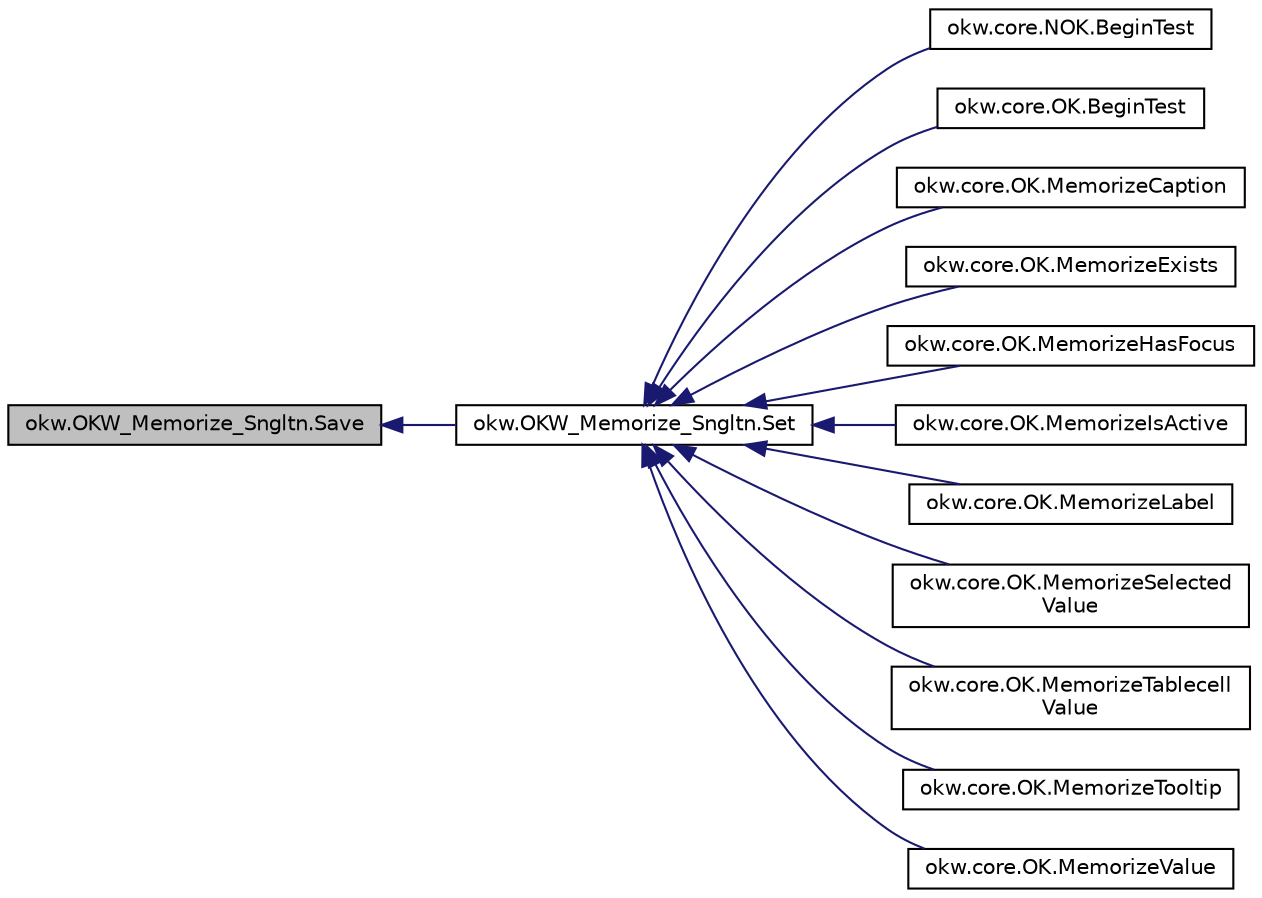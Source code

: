 digraph "okw.OKW_Memorize_Sngltn.Save"
{
 // INTERACTIVE_SVG=YES
  edge [fontname="Helvetica",fontsize="10",labelfontname="Helvetica",labelfontsize="10"];
  node [fontname="Helvetica",fontsize="10",shape=record];
  rankdir="LR";
  Node35 [label="okw.OKW_Memorize_Sngltn.Save",height=0.2,width=0.4,color="black", fillcolor="grey75", style="filled", fontcolor="black"];
  Node35 -> Node36 [dir="back",color="midnightblue",fontsize="10",style="solid",fontname="Helvetica"];
  Node36 [label="okw.OKW_Memorize_Sngltn.Set",height=0.2,width=0.4,color="black", fillcolor="white", style="filled",URL="$classokw_1_1_o_k_w___memorize___sngltn.html#a198508e5139e558289c076a77b2d73f5",tooltip="Setzt/Merkt sich das MemKey/Value-Paar. "];
  Node36 -> Node37 [dir="back",color="midnightblue",fontsize="10",style="solid",fontname="Helvetica"];
  Node37 [label="okw.core.NOK.BeginTest",height=0.2,width=0.4,color="black", fillcolor="white", style="filled",URL="$classokw_1_1core_1_1_n_o_k.html#a62d1765ea311e440d678cb57ca9dd2c2",tooltip="Markiert den Anfang eines neuen Testfalls. "];
  Node36 -> Node38 [dir="back",color="midnightblue",fontsize="10",style="solid",fontname="Helvetica"];
  Node38 [label="okw.core.OK.BeginTest",height=0.2,width=0.4,color="black", fillcolor="white", style="filled",URL="$classokw_1_1core_1_1_o_k.html#a594d5a3518a401240bc1868f5883a393",tooltip="Markiert den Anfang eines neuen Testfalls. "];
  Node36 -> Node39 [dir="back",color="midnightblue",fontsize="10",style="solid",fontname="Helvetica"];
  Node39 [label="okw.core.OK.MemorizeCaption",height=0.2,width=0.4,color="black", fillcolor="white", style="filled",URL="$classokw_1_1core_1_1_o_k.html#ac2a9670eced42eb1621f02ce9846efd6",tooltip="Keine Beschreibung zu \"MemorizeCaption\" verfügbar. "];
  Node36 -> Node40 [dir="back",color="midnightblue",fontsize="10",style="solid",fontname="Helvetica"];
  Node40 [label="okw.core.OK.MemorizeExists",height=0.2,width=0.4,color="black", fillcolor="white", style="filled",URL="$classokw_1_1core_1_1_o_k.html#a65b799153c180a18d5e2fc80b962ac30",tooltip="Merkt sich den aktuell existierenden Zustand des Objekts. "];
  Node36 -> Node41 [dir="back",color="midnightblue",fontsize="10",style="solid",fontname="Helvetica"];
  Node41 [label="okw.core.OK.MemorizeHasFocus",height=0.2,width=0.4,color="black", fillcolor="white", style="filled",URL="$classokw_1_1core_1_1_o_k.html#a0a62a96361ec2981759aa19b215134dd",tooltip="Keine Beschreibung zu \"MemorizeHasFocus\" verfügbar. "];
  Node36 -> Node42 [dir="back",color="midnightblue",fontsize="10",style="solid",fontname="Helvetica"];
  Node42 [label="okw.core.OK.MemorizeIsActive",height=0.2,width=0.4,color="black", fillcolor="white", style="filled",URL="$classokw_1_1core_1_1_o_k.html#a0b58eccf5013608aa117756dd5f0a5d6",tooltip="Merkt sich den Zustand des gegebenen Objekts. "];
  Node36 -> Node43 [dir="back",color="midnightblue",fontsize="10",style="solid",fontname="Helvetica"];
  Node43 [label="okw.core.OK.MemorizeLabel",height=0.2,width=0.4,color="black", fillcolor="white", style="filled",URL="$classokw_1_1core_1_1_o_k.html#abf2d3b0ea27ab824c3392235e9762d2c",tooltip="Keine Beschreibung zu \"MemorizeLabel\" verfügbar. "];
  Node36 -> Node44 [dir="back",color="midnightblue",fontsize="10",style="solid",fontname="Helvetica"];
  Node44 [label="okw.core.OK.MemorizeSelected\lValue",height=0.2,width=0.4,color="black", fillcolor="white", style="filled",URL="$classokw_1_1core_1_1_o_k.html#a31a33ee47ccd711eef129564c0cc171d",tooltip="Keine Beschreibung zu \"MemorizeSelectedValue\" verfügbar. "];
  Node36 -> Node45 [dir="back",color="midnightblue",fontsize="10",style="solid",fontname="Helvetica"];
  Node45 [label="okw.core.OK.MemorizeTablecell\lValue",height=0.2,width=0.4,color="black", fillcolor="white", style="filled",URL="$classokw_1_1core_1_1_o_k.html#abb2a76e85290552da0391746609d9303",tooltip="Merkt sich den Wert der gegebenen Zelle in der Tabelle. throws Exception "];
  Node36 -> Node46 [dir="back",color="midnightblue",fontsize="10",style="solid",fontname="Helvetica"];
  Node46 [label="okw.core.OK.MemorizeTooltip",height=0.2,width=0.4,color="black", fillcolor="white", style="filled",URL="$classokw_1_1core_1_1_o_k.html#a7ec0d0c4a0f507cb107c2d3cbec2c4af",tooltip="Dokumentiert den Tooltip-Text (Kurzinformation) des gegebenen Objekts. "];
  Node36 -> Node47 [dir="back",color="midnightblue",fontsize="10",style="solid",fontname="Helvetica"];
  Node47 [label="okw.core.OK.MemorizeValue",height=0.2,width=0.4,color="black", fillcolor="white", style="filled",URL="$classokw_1_1core_1_1_o_k.html#aff28467a54fa4cacaf859a83a0f6c552",tooltip="Merkt sich den Standartwert eines Objekts. "];
}
